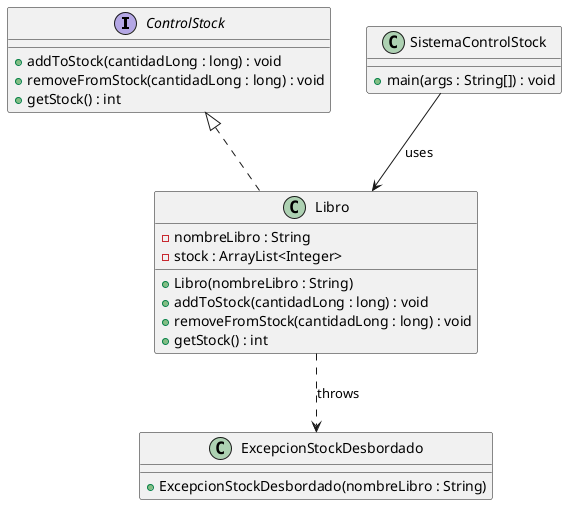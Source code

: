 @startuml
interface ControlStock {
    + addToStock(cantidadLong : long) : void
    + removeFromStock(cantidadLong : long) : void
    + getStock() : int
}

class Libro implements ControlStock {
    - nombreLibro : String
    - stock : ArrayList<Integer>
    + Libro(nombreLibro : String)
    + addToStock(cantidadLong : long) : void
    + removeFromStock(cantidadLong : long) : void
    + getStock() : int
}

class ExcepcionStockDesbordado {
    + ExcepcionStockDesbordado(nombreLibro : String)
}

class SistemaControlStock {
    + main(args : String[]) : void
}

Libro ..> ExcepcionStockDesbordado : throws
SistemaControlStock --> Libro : uses
@enduml
